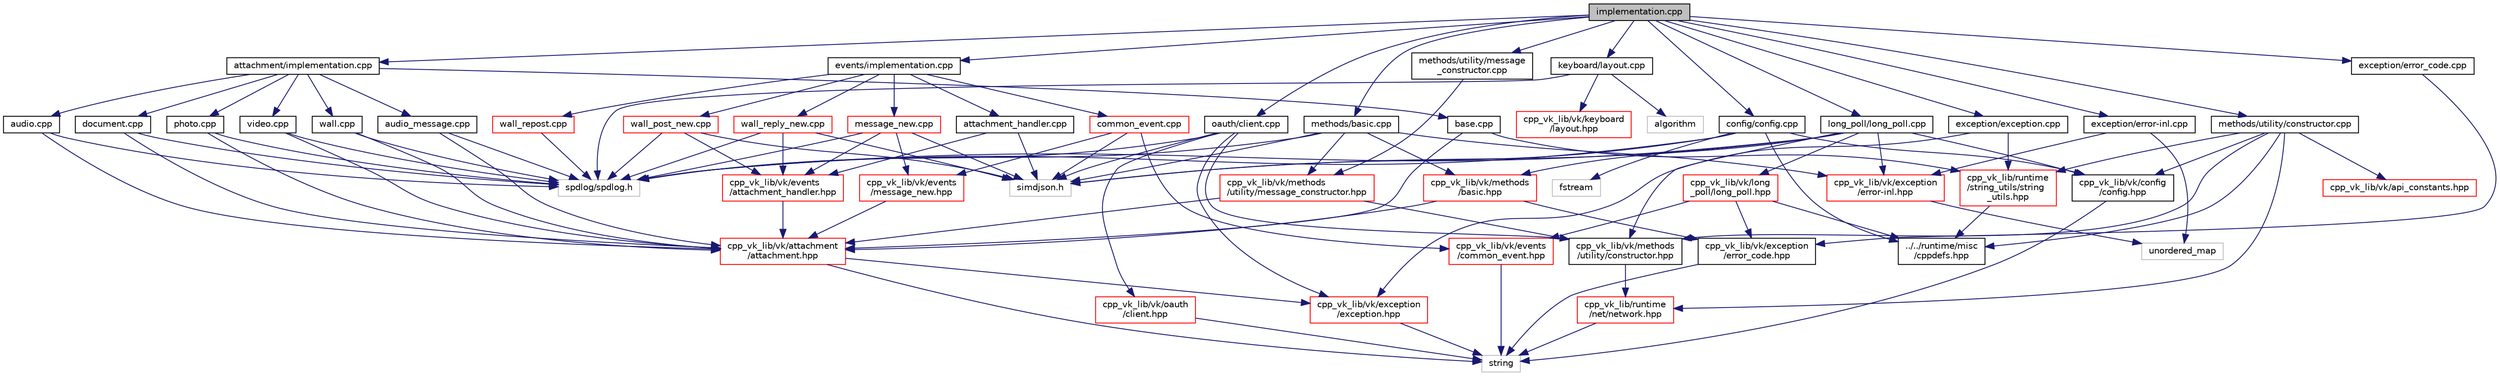 digraph "implementation.cpp"
{
 // LATEX_PDF_SIZE
  edge [fontname="Helvetica",fontsize="10",labelfontname="Helvetica",labelfontsize="10"];
  node [fontname="Helvetica",fontsize="10",shape=record];
  Node1 [label="implementation.cpp",height=0.2,width=0.4,color="black", fillcolor="grey75", style="filled", fontcolor="black",tooltip=" "];
  Node1 -> Node2 [color="midnightblue",fontsize="10",style="solid",fontname="Helvetica"];
  Node2 [label="attachment/implementation.cpp",height=0.2,width=0.4,color="black", fillcolor="white", style="filled",URL="$vk_2attachment_2implementation_8cpp.html",tooltip=" "];
  Node2 -> Node3 [color="midnightblue",fontsize="10",style="solid",fontname="Helvetica"];
  Node3 [label="audio.cpp",height=0.2,width=0.4,color="black", fillcolor="white", style="filled",URL="$audio_8cpp.html",tooltip=" "];
  Node3 -> Node4 [color="midnightblue",fontsize="10",style="solid",fontname="Helvetica"];
  Node4 [label="cpp_vk_lib/vk/attachment\l/attachment.hpp",height=0.2,width=0.4,color="red", fillcolor="white", style="filled",URL="$attachment_8hpp.html",tooltip=" "];
  Node4 -> Node5 [color="midnightblue",fontsize="10",style="solid",fontname="Helvetica"];
  Node5 [label="cpp_vk_lib/vk/exception\l/exception.hpp",height=0.2,width=0.4,color="red", fillcolor="white", style="filled",URL="$exception_8hpp.html",tooltip=" "];
  Node5 -> Node7 [color="midnightblue",fontsize="10",style="solid",fontname="Helvetica"];
  Node7 [label="string",height=0.2,width=0.4,color="grey75", fillcolor="white", style="filled",tooltip=" "];
  Node4 -> Node7 [color="midnightblue",fontsize="10",style="solid",fontname="Helvetica"];
  Node3 -> Node10 [color="midnightblue",fontsize="10",style="solid",fontname="Helvetica"];
  Node10 [label="spdlog/spdlog.h",height=0.2,width=0.4,color="grey75", fillcolor="white", style="filled",tooltip=" "];
  Node2 -> Node11 [color="midnightblue",fontsize="10",style="solid",fontname="Helvetica"];
  Node11 [label="audio_message.cpp",height=0.2,width=0.4,color="black", fillcolor="white", style="filled",URL="$audio__message_8cpp.html",tooltip=" "];
  Node11 -> Node4 [color="midnightblue",fontsize="10",style="solid",fontname="Helvetica"];
  Node11 -> Node10 [color="midnightblue",fontsize="10",style="solid",fontname="Helvetica"];
  Node2 -> Node12 [color="midnightblue",fontsize="10",style="solid",fontname="Helvetica"];
  Node12 [label="base.cpp",height=0.2,width=0.4,color="black", fillcolor="white", style="filled",URL="$base_8cpp.html",tooltip=" "];
  Node12 -> Node13 [color="midnightblue",fontsize="10",style="solid",fontname="Helvetica"];
  Node13 [label="cpp_vk_lib/runtime\l/string_utils/string\l_utils.hpp",height=0.2,width=0.4,color="red", fillcolor="white", style="filled",URL="$string__utils_8hpp.html",tooltip=" "];
  Node13 -> Node14 [color="midnightblue",fontsize="10",style="solid",fontname="Helvetica"];
  Node14 [label="../../runtime/misc\l/cppdefs.hpp",height=0.2,width=0.4,color="black", fillcolor="white", style="filled",URL="$cppdefs_8hpp.html",tooltip=" "];
  Node12 -> Node4 [color="midnightblue",fontsize="10",style="solid",fontname="Helvetica"];
  Node2 -> Node28 [color="midnightblue",fontsize="10",style="solid",fontname="Helvetica"];
  Node28 [label="document.cpp",height=0.2,width=0.4,color="black", fillcolor="white", style="filled",URL="$document_8cpp.html",tooltip=" "];
  Node28 -> Node4 [color="midnightblue",fontsize="10",style="solid",fontname="Helvetica"];
  Node28 -> Node10 [color="midnightblue",fontsize="10",style="solid",fontname="Helvetica"];
  Node2 -> Node29 [color="midnightblue",fontsize="10",style="solid",fontname="Helvetica"];
  Node29 [label="photo.cpp",height=0.2,width=0.4,color="black", fillcolor="white", style="filled",URL="$photo_8cpp.html",tooltip=" "];
  Node29 -> Node4 [color="midnightblue",fontsize="10",style="solid",fontname="Helvetica"];
  Node29 -> Node10 [color="midnightblue",fontsize="10",style="solid",fontname="Helvetica"];
  Node2 -> Node30 [color="midnightblue",fontsize="10",style="solid",fontname="Helvetica"];
  Node30 [label="video.cpp",height=0.2,width=0.4,color="black", fillcolor="white", style="filled",URL="$video_8cpp.html",tooltip=" "];
  Node30 -> Node4 [color="midnightblue",fontsize="10",style="solid",fontname="Helvetica"];
  Node30 -> Node10 [color="midnightblue",fontsize="10",style="solid",fontname="Helvetica"];
  Node2 -> Node31 [color="midnightblue",fontsize="10",style="solid",fontname="Helvetica"];
  Node31 [label="wall.cpp",height=0.2,width=0.4,color="black", fillcolor="white", style="filled",URL="$wall_8cpp.html",tooltip=" "];
  Node31 -> Node4 [color="midnightblue",fontsize="10",style="solid",fontname="Helvetica"];
  Node31 -> Node10 [color="midnightblue",fontsize="10",style="solid",fontname="Helvetica"];
  Node1 -> Node32 [color="midnightblue",fontsize="10",style="solid",fontname="Helvetica"];
  Node32 [label="config/config.cpp",height=0.2,width=0.4,color="black", fillcolor="white", style="filled",URL="$config_8cpp.html",tooltip=" "];
  Node32 -> Node33 [color="midnightblue",fontsize="10",style="solid",fontname="Helvetica"];
  Node33 [label="cpp_vk_lib/vk/config\l/config.hpp",height=0.2,width=0.4,color="black", fillcolor="white", style="filled",URL="$config_8hpp.html",tooltip=" "];
  Node33 -> Node7 [color="midnightblue",fontsize="10",style="solid",fontname="Helvetica"];
  Node32 -> Node14 [color="midnightblue",fontsize="10",style="solid",fontname="Helvetica"];
  Node32 -> Node34 [color="midnightblue",fontsize="10",style="solid",fontname="Helvetica"];
  Node34 [label="simdjson.h",height=0.2,width=0.4,color="grey75", fillcolor="white", style="filled",tooltip=" "];
  Node32 -> Node10 [color="midnightblue",fontsize="10",style="solid",fontname="Helvetica"];
  Node32 -> Node35 [color="midnightblue",fontsize="10",style="solid",fontname="Helvetica"];
  Node35 [label="fstream",height=0.2,width=0.4,color="grey75", fillcolor="white", style="filled",tooltip=" "];
  Node1 -> Node36 [color="midnightblue",fontsize="10",style="solid",fontname="Helvetica"];
  Node36 [label="events/implementation.cpp",height=0.2,width=0.4,color="black", fillcolor="white", style="filled",URL="$vk_2events_2implementation_8cpp.html",tooltip=" "];
  Node36 -> Node37 [color="midnightblue",fontsize="10",style="solid",fontname="Helvetica"];
  Node37 [label="attachment_handler.cpp",height=0.2,width=0.4,color="black", fillcolor="white", style="filled",URL="$attachment__handler_8cpp.html",tooltip=" "];
  Node37 -> Node38 [color="midnightblue",fontsize="10",style="solid",fontname="Helvetica"];
  Node38 [label="cpp_vk_lib/vk/events\l/attachment_handler.hpp",height=0.2,width=0.4,color="red", fillcolor="white", style="filled",URL="$attachment__handler_8hpp.html",tooltip=" "];
  Node38 -> Node4 [color="midnightblue",fontsize="10",style="solid",fontname="Helvetica"];
  Node37 -> Node34 [color="midnightblue",fontsize="10",style="solid",fontname="Helvetica"];
  Node36 -> Node39 [color="midnightblue",fontsize="10",style="solid",fontname="Helvetica"];
  Node39 [label="common_event.cpp",height=0.2,width=0.4,color="red", fillcolor="white", style="filled",URL="$common__event_8cpp.html",tooltip=" "];
  Node39 -> Node40 [color="midnightblue",fontsize="10",style="solid",fontname="Helvetica"];
  Node40 [label="cpp_vk_lib/vk/events\l/common_event.hpp",height=0.2,width=0.4,color="red", fillcolor="white", style="filled",URL="$common__event_8hpp.html",tooltip=" "];
  Node40 -> Node7 [color="midnightblue",fontsize="10",style="solid",fontname="Helvetica"];
  Node39 -> Node41 [color="midnightblue",fontsize="10",style="solid",fontname="Helvetica"];
  Node41 [label="cpp_vk_lib/vk/events\l/message_new.hpp",height=0.2,width=0.4,color="red", fillcolor="white", style="filled",URL="$message__new_8hpp.html",tooltip=" "];
  Node41 -> Node4 [color="midnightblue",fontsize="10",style="solid",fontname="Helvetica"];
  Node39 -> Node34 [color="midnightblue",fontsize="10",style="solid",fontname="Helvetica"];
  Node36 -> Node47 [color="midnightblue",fontsize="10",style="solid",fontname="Helvetica"];
  Node47 [label="message_new.cpp",height=0.2,width=0.4,color="red", fillcolor="white", style="filled",URL="$message__new_8cpp.html",tooltip=" "];
  Node47 -> Node41 [color="midnightblue",fontsize="10",style="solid",fontname="Helvetica"];
  Node47 -> Node38 [color="midnightblue",fontsize="10",style="solid",fontname="Helvetica"];
  Node47 -> Node34 [color="midnightblue",fontsize="10",style="solid",fontname="Helvetica"];
  Node47 -> Node10 [color="midnightblue",fontsize="10",style="solid",fontname="Helvetica"];
  Node36 -> Node49 [color="midnightblue",fontsize="10",style="solid",fontname="Helvetica"];
  Node49 [label="wall_post_new.cpp",height=0.2,width=0.4,color="red", fillcolor="white", style="filled",URL="$wall__post__new_8cpp.html",tooltip=" "];
  Node49 -> Node38 [color="midnightblue",fontsize="10",style="solid",fontname="Helvetica"];
  Node49 -> Node34 [color="midnightblue",fontsize="10",style="solid",fontname="Helvetica"];
  Node49 -> Node10 [color="midnightblue",fontsize="10",style="solid",fontname="Helvetica"];
  Node36 -> Node50 [color="midnightblue",fontsize="10",style="solid",fontname="Helvetica"];
  Node50 [label="wall_reply_new.cpp",height=0.2,width=0.4,color="red", fillcolor="white", style="filled",URL="$wall__reply__new_8cpp.html",tooltip=" "];
  Node50 -> Node38 [color="midnightblue",fontsize="10",style="solid",fontname="Helvetica"];
  Node50 -> Node34 [color="midnightblue",fontsize="10",style="solid",fontname="Helvetica"];
  Node50 -> Node10 [color="midnightblue",fontsize="10",style="solid",fontname="Helvetica"];
  Node36 -> Node51 [color="midnightblue",fontsize="10",style="solid",fontname="Helvetica"];
  Node51 [label="wall_repost.cpp",height=0.2,width=0.4,color="red", fillcolor="white", style="filled",URL="$wall__repost_8cpp.html",tooltip=" "];
  Node51 -> Node10 [color="midnightblue",fontsize="10",style="solid",fontname="Helvetica"];
  Node1 -> Node53 [color="midnightblue",fontsize="10",style="solid",fontname="Helvetica"];
  Node53 [label="exception/error-inl.cpp",height=0.2,width=0.4,color="black", fillcolor="white", style="filled",URL="$error-inl_8cpp.html",tooltip=" "];
  Node53 -> Node54 [color="midnightblue",fontsize="10",style="solid",fontname="Helvetica"];
  Node54 [label="cpp_vk_lib/vk/exception\l/error-inl.hpp",height=0.2,width=0.4,color="red", fillcolor="white", style="filled",URL="$error-inl_8hpp.html",tooltip=" "];
  Node54 -> Node56 [color="midnightblue",fontsize="10",style="solid",fontname="Helvetica"];
  Node56 [label="unordered_map",height=0.2,width=0.4,color="grey75", fillcolor="white", style="filled",tooltip=" "];
  Node53 -> Node56 [color="midnightblue",fontsize="10",style="solid",fontname="Helvetica"];
  Node1 -> Node57 [color="midnightblue",fontsize="10",style="solid",fontname="Helvetica"];
  Node57 [label="exception/error_code.cpp",height=0.2,width=0.4,color="black", fillcolor="white", style="filled",URL="$error__code_8cpp.html",tooltip=" "];
  Node57 -> Node58 [color="midnightblue",fontsize="10",style="solid",fontname="Helvetica"];
  Node58 [label="cpp_vk_lib/vk/exception\l/error_code.hpp",height=0.2,width=0.4,color="black", fillcolor="white", style="filled",URL="$error__code_8hpp.html",tooltip=" "];
  Node58 -> Node7 [color="midnightblue",fontsize="10",style="solid",fontname="Helvetica"];
  Node1 -> Node59 [color="midnightblue",fontsize="10",style="solid",fontname="Helvetica"];
  Node59 [label="exception/exception.cpp",height=0.2,width=0.4,color="black", fillcolor="white", style="filled",URL="$exception_8cpp.html",tooltip=" "];
  Node59 -> Node5 [color="midnightblue",fontsize="10",style="solid",fontname="Helvetica"];
  Node59 -> Node13 [color="midnightblue",fontsize="10",style="solid",fontname="Helvetica"];
  Node1 -> Node60 [color="midnightblue",fontsize="10",style="solid",fontname="Helvetica"];
  Node60 [label="keyboard/layout.cpp",height=0.2,width=0.4,color="black", fillcolor="white", style="filled",URL="$layout_8cpp.html",tooltip=" "];
  Node60 -> Node61 [color="midnightblue",fontsize="10",style="solid",fontname="Helvetica"];
  Node61 [label="cpp_vk_lib/vk/keyboard\l/layout.hpp",height=0.2,width=0.4,color="red", fillcolor="white", style="filled",URL="$layout_8hpp.html",tooltip=" "];
  Node60 -> Node10 [color="midnightblue",fontsize="10",style="solid",fontname="Helvetica"];
  Node60 -> Node68 [color="midnightblue",fontsize="10",style="solid",fontname="Helvetica"];
  Node68 [label="algorithm",height=0.2,width=0.4,color="grey75", fillcolor="white", style="filled",tooltip=" "];
  Node1 -> Node69 [color="midnightblue",fontsize="10",style="solid",fontname="Helvetica"];
  Node69 [label="long_poll/long_poll.cpp",height=0.2,width=0.4,color="black", fillcolor="white", style="filled",URL="$long__poll_8cpp.html",tooltip=" "];
  Node69 -> Node70 [color="midnightblue",fontsize="10",style="solid",fontname="Helvetica"];
  Node70 [label="cpp_vk_lib/vk/long\l_poll/long_poll.hpp",height=0.2,width=0.4,color="red", fillcolor="white", style="filled",URL="$long__poll_8hpp.html",tooltip=" "];
  Node70 -> Node14 [color="midnightblue",fontsize="10",style="solid",fontname="Helvetica"];
  Node70 -> Node40 [color="midnightblue",fontsize="10",style="solid",fontname="Helvetica"];
  Node70 -> Node58 [color="midnightblue",fontsize="10",style="solid",fontname="Helvetica"];
  Node69 -> Node33 [color="midnightblue",fontsize="10",style="solid",fontname="Helvetica"];
  Node69 -> Node54 [color="midnightblue",fontsize="10",style="solid",fontname="Helvetica"];
  Node69 -> Node73 [color="midnightblue",fontsize="10",style="solid",fontname="Helvetica"];
  Node73 [label="cpp_vk_lib/vk/methods\l/basic.hpp",height=0.2,width=0.4,color="red", fillcolor="white", style="filled",URL="$basic_8hpp.html",tooltip=" "];
  Node73 -> Node4 [color="midnightblue",fontsize="10",style="solid",fontname="Helvetica"];
  Node73 -> Node58 [color="midnightblue",fontsize="10",style="solid",fontname="Helvetica"];
  Node69 -> Node74 [color="midnightblue",fontsize="10",style="solid",fontname="Helvetica"];
  Node74 [label="cpp_vk_lib/vk/methods\l/utility/constructor.hpp",height=0.2,width=0.4,color="black", fillcolor="white", style="filled",URL="$constructor_8hpp.html",tooltip=" "];
  Node74 -> Node75 [color="midnightblue",fontsize="10",style="solid",fontname="Helvetica"];
  Node75 [label="cpp_vk_lib/runtime\l/net/network.hpp",height=0.2,width=0.4,color="red", fillcolor="white", style="filled",URL="$network_8hpp.html",tooltip=" "];
  Node75 -> Node7 [color="midnightblue",fontsize="10",style="solid",fontname="Helvetica"];
  Node69 -> Node34 [color="midnightblue",fontsize="10",style="solid",fontname="Helvetica"];
  Node69 -> Node10 [color="midnightblue",fontsize="10",style="solid",fontname="Helvetica"];
  Node1 -> Node77 [color="midnightblue",fontsize="10",style="solid",fontname="Helvetica"];
  Node77 [label="methods/basic.cpp",height=0.2,width=0.4,color="black", fillcolor="white", style="filled",URL="$basic_8cpp.html",tooltip=" "];
  Node77 -> Node73 [color="midnightblue",fontsize="10",style="solid",fontname="Helvetica"];
  Node77 -> Node54 [color="midnightblue",fontsize="10",style="solid",fontname="Helvetica"];
  Node77 -> Node78 [color="midnightblue",fontsize="10",style="solid",fontname="Helvetica"];
  Node78 [label="cpp_vk_lib/vk/methods\l/utility/message_constructor.hpp",height=0.2,width=0.4,color="red", fillcolor="white", style="filled",URL="$message__constructor_8hpp.html",tooltip=" "];
  Node78 -> Node4 [color="midnightblue",fontsize="10",style="solid",fontname="Helvetica"];
  Node78 -> Node74 [color="midnightblue",fontsize="10",style="solid",fontname="Helvetica"];
  Node77 -> Node34 [color="midnightblue",fontsize="10",style="solid",fontname="Helvetica"];
  Node77 -> Node10 [color="midnightblue",fontsize="10",style="solid",fontname="Helvetica"];
  Node1 -> Node79 [color="midnightblue",fontsize="10",style="solid",fontname="Helvetica"];
  Node79 [label="methods/utility/constructor.cpp",height=0.2,width=0.4,color="black", fillcolor="white", style="filled",URL="$constructor_8cpp.html",tooltip=" "];
  Node79 -> Node74 [color="midnightblue",fontsize="10",style="solid",fontname="Helvetica"];
  Node79 -> Node14 [color="midnightblue",fontsize="10",style="solid",fontname="Helvetica"];
  Node79 -> Node75 [color="midnightblue",fontsize="10",style="solid",fontname="Helvetica"];
  Node79 -> Node13 [color="midnightblue",fontsize="10",style="solid",fontname="Helvetica"];
  Node79 -> Node80 [color="midnightblue",fontsize="10",style="solid",fontname="Helvetica"];
  Node80 [label="cpp_vk_lib/vk/api_constants.hpp",height=0.2,width=0.4,color="red", fillcolor="white", style="filled",URL="$api__constants_8hpp.html",tooltip=" "];
  Node79 -> Node33 [color="midnightblue",fontsize="10",style="solid",fontname="Helvetica"];
  Node1 -> Node81 [color="midnightblue",fontsize="10",style="solid",fontname="Helvetica"];
  Node81 [label="methods/utility/message\l_constructor.cpp",height=0.2,width=0.4,color="black", fillcolor="white", style="filled",URL="$message__constructor_8cpp.html",tooltip=" "];
  Node81 -> Node78 [color="midnightblue",fontsize="10",style="solid",fontname="Helvetica"];
  Node1 -> Node82 [color="midnightblue",fontsize="10",style="solid",fontname="Helvetica"];
  Node82 [label="oauth/client.cpp",height=0.2,width=0.4,color="black", fillcolor="white", style="filled",URL="$client_8cpp.html",tooltip=" "];
  Node82 -> Node83 [color="midnightblue",fontsize="10",style="solid",fontname="Helvetica"];
  Node83 [label="cpp_vk_lib/vk/oauth\l/client.hpp",height=0.2,width=0.4,color="red", fillcolor="white", style="filled",URL="$client_8hpp.html",tooltip=" "];
  Node83 -> Node7 [color="midnightblue",fontsize="10",style="solid",fontname="Helvetica"];
  Node82 -> Node5 [color="midnightblue",fontsize="10",style="solid",fontname="Helvetica"];
  Node82 -> Node74 [color="midnightblue",fontsize="10",style="solid",fontname="Helvetica"];
  Node82 -> Node34 [color="midnightblue",fontsize="10",style="solid",fontname="Helvetica"];
  Node82 -> Node10 [color="midnightblue",fontsize="10",style="solid",fontname="Helvetica"];
}
